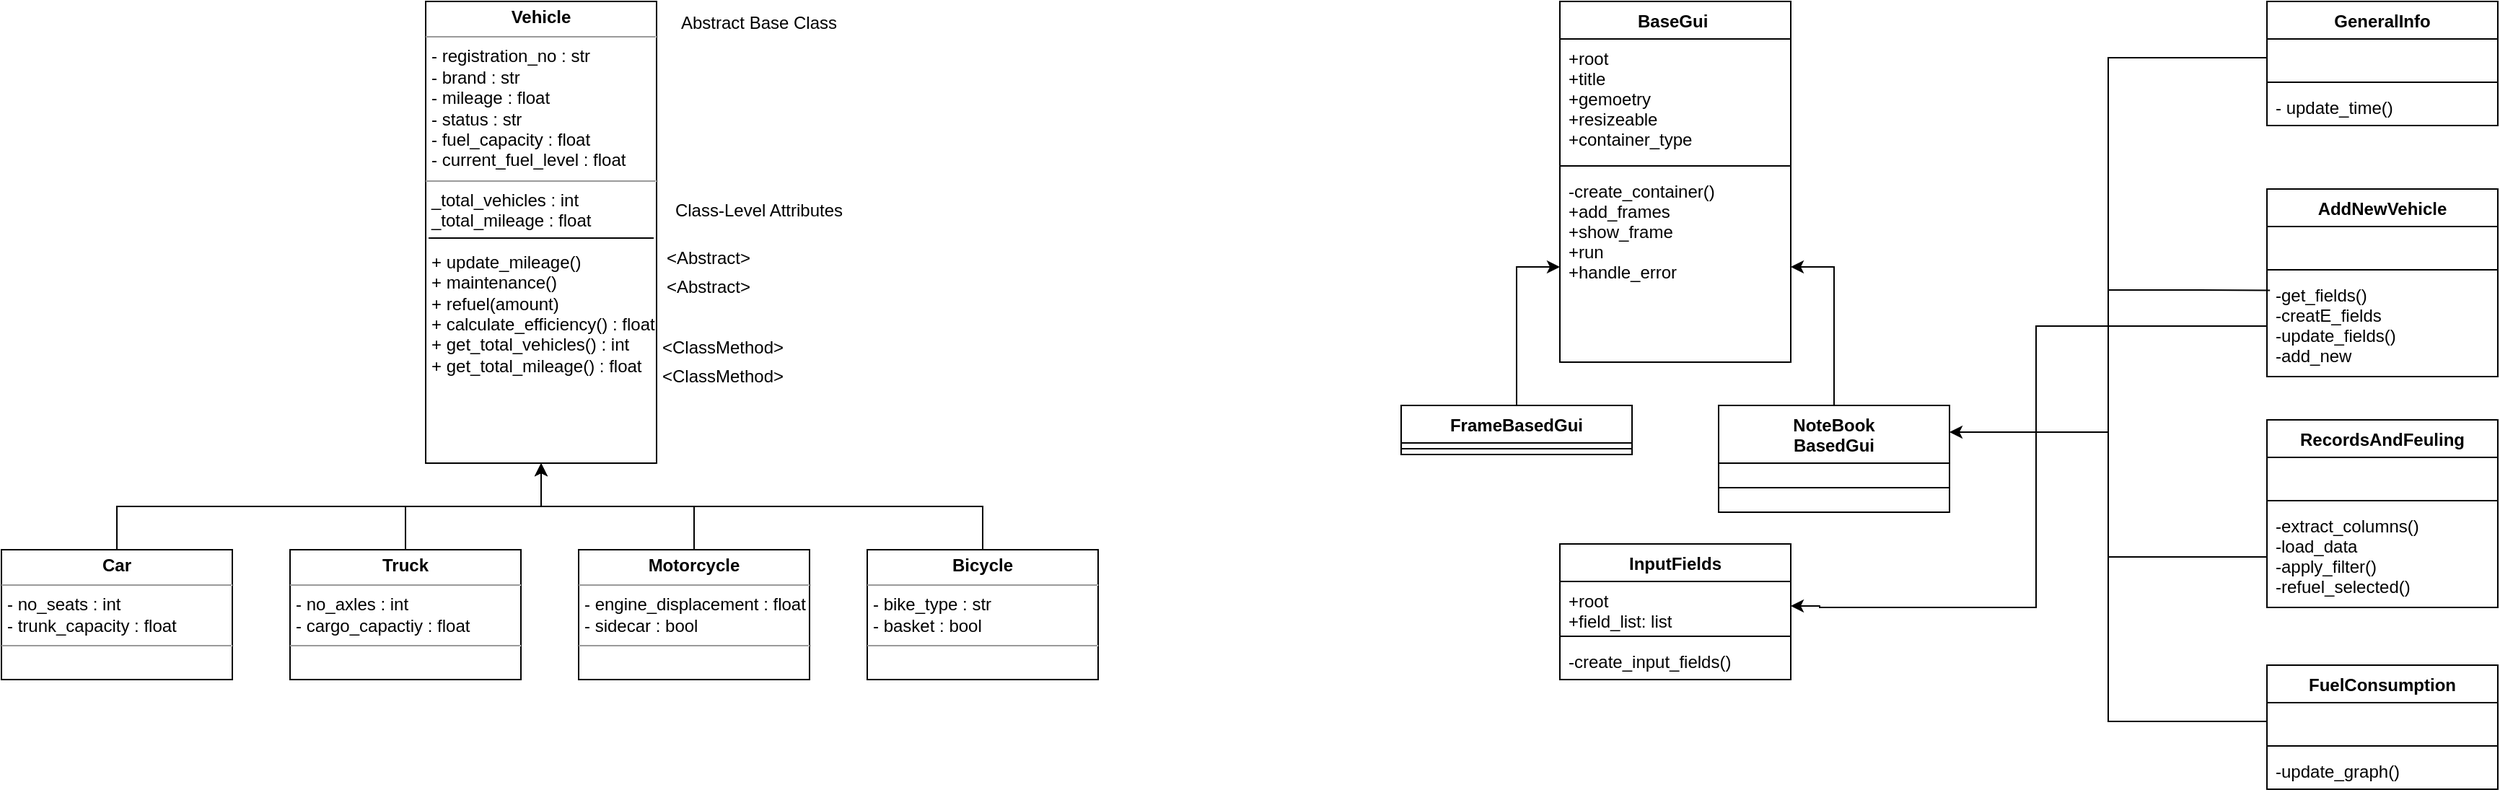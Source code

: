 <mxfile version="19.0.1" type="device"><diagram id="C5RBs43oDa-KdzZeNtuy" name="Page-1"><mxGraphModel dx="1598" dy="801" grid="1" gridSize="10" guides="1" tooltips="1" connect="1" arrows="1" fold="1" page="1" pageScale="1" pageWidth="827" pageHeight="1169" math="0" shadow="0"><root><mxCell id="WIyWlLk6GJQsqaUBKTNV-0"/><mxCell id="WIyWlLk6GJQsqaUBKTNV-1" parent="WIyWlLk6GJQsqaUBKTNV-0"/><mxCell id="8GMuRz6p0BtVdr6vO8qC-6" value="&lt;p style=&quot;margin:0px;margin-top:4px;text-align:center;&quot;&gt;&lt;b&gt;Vehicle&lt;/b&gt;&lt;/p&gt;&lt;hr size=&quot;1&quot;&gt;&lt;p style=&quot;margin:0px;margin-left:4px;&quot;&gt;- registration_no : str&lt;/p&gt;&lt;p style=&quot;margin:0px;margin-left:4px;&quot;&gt;- brand : str&lt;/p&gt;&lt;p style=&quot;margin:0px;margin-left:4px;&quot;&gt;- mileage : float&lt;/p&gt;&lt;p style=&quot;margin:0px;margin-left:4px;&quot;&gt;- status : str&lt;/p&gt;&lt;p style=&quot;margin:0px;margin-left:4px;&quot;&gt;- fuel_capacity : float&lt;/p&gt;&lt;p style=&quot;margin:0px;margin-left:4px;&quot;&gt;- current_fuel_level : float&lt;/p&gt;&lt;hr size=&quot;1&quot;&gt;&lt;p style=&quot;margin:0px;margin-left:4px;&quot;&gt;_total_vehicles : int&lt;/p&gt;&lt;p style=&quot;margin:0px;margin-left:4px;&quot;&gt;_total_mileage : float&lt;/p&gt;&lt;p style=&quot;margin:0px;margin-left:4px;&quot;&gt;&lt;br&gt;&lt;/p&gt;&lt;p style=&quot;margin:0px;margin-left:4px;&quot;&gt;+ update_mileage()&lt;/p&gt;&lt;p style=&quot;margin:0px;margin-left:4px;&quot;&gt;+ maintenance()&lt;/p&gt;&lt;p style=&quot;margin:0px;margin-left:4px;&quot;&gt;+ refuel(amount)&lt;/p&gt;&lt;p style=&quot;margin:0px;margin-left:4px;&quot;&gt;+ calculate_efficiency() : float&amp;nbsp;&lt;/p&gt;&lt;p style=&quot;margin:0px;margin-left:4px;&quot;&gt;+ get_total_vehicles() : int&lt;/p&gt;&lt;p style=&quot;margin:0px;margin-left:4px;&quot;&gt;+ get_total_mileage() : float&lt;/p&gt;" style="verticalAlign=top;align=left;overflow=fill;fontSize=12;fontFamily=Helvetica;html=1;" parent="WIyWlLk6GJQsqaUBKTNV-1" vertex="1"><mxGeometry x="334" y="80" width="160" height="320" as="geometry"/></mxCell><mxCell id="8GMuRz6p0BtVdr6vO8qC-8" value="Abstract Base Class" style="text;html=1;strokeColor=none;fillColor=none;align=center;verticalAlign=middle;whiteSpace=wrap;rounded=0;" parent="WIyWlLk6GJQsqaUBKTNV-1" vertex="1"><mxGeometry x="500" y="80" width="130" height="30" as="geometry"/></mxCell><mxCell id="8GMuRz6p0BtVdr6vO8qC-12" value="&lt;p style=&quot;margin:0px;margin-top:4px;text-align:center;&quot;&gt;&lt;b&gt;Bicycle&lt;/b&gt;&lt;/p&gt;&lt;hr size=&quot;1&quot;&gt;&lt;p style=&quot;margin:0px;margin-left:4px;&quot;&gt;- bike_type : str&lt;/p&gt;&lt;p style=&quot;margin:0px;margin-left:4px;&quot;&gt;- basket : bool&lt;/p&gt;&lt;hr size=&quot;1&quot;&gt;&lt;p style=&quot;margin:0px;margin-left:4px;&quot;&gt;&lt;br&gt;&lt;/p&gt;" style="verticalAlign=top;align=left;overflow=fill;fontSize=12;fontFamily=Helvetica;html=1;" parent="WIyWlLk6GJQsqaUBKTNV-1" vertex="1"><mxGeometry x="640" y="460" width="160" height="90" as="geometry"/></mxCell><mxCell id="8GMuRz6p0BtVdr6vO8qC-14" value="" style="line;strokeWidth=1;fillColor=none;align=left;verticalAlign=middle;spacingTop=-1;spacingLeft=3;spacingRight=3;rotatable=0;labelPosition=right;points=[];portConstraint=eastwest;" parent="WIyWlLk6GJQsqaUBKTNV-1" vertex="1"><mxGeometry x="336" y="240" width="156" height="8" as="geometry"/></mxCell><mxCell id="8GMuRz6p0BtVdr6vO8qC-25" value="" style="edgeStyle=orthogonalEdgeStyle;rounded=0;orthogonalLoop=1;jettySize=auto;html=1;" parent="WIyWlLk6GJQsqaUBKTNV-1" source="8GMuRz6p0BtVdr6vO8qC-15" target="8GMuRz6p0BtVdr6vO8qC-6" edge="1"><mxGeometry relative="1" as="geometry"/></mxCell><mxCell id="8GMuRz6p0BtVdr6vO8qC-15" value="&lt;p style=&quot;margin:0px;margin-top:4px;text-align:center;&quot;&gt;&lt;b&gt;Truck&lt;/b&gt;&lt;/p&gt;&lt;hr size=&quot;1&quot;&gt;&lt;p style=&quot;margin:0px;margin-left:4px;&quot;&gt;- no_axles : int&lt;/p&gt;&lt;p style=&quot;margin:0px;margin-left:4px;&quot;&gt;- cargo_capactiy : float&lt;/p&gt;&lt;hr size=&quot;1&quot;&gt;&lt;p style=&quot;margin:0px;margin-left:4px;&quot;&gt;&lt;br&gt;&lt;/p&gt;" style="verticalAlign=top;align=left;overflow=fill;fontSize=12;fontFamily=Helvetica;html=1;" parent="WIyWlLk6GJQsqaUBKTNV-1" vertex="1"><mxGeometry x="240" y="460" width="160" height="90" as="geometry"/></mxCell><mxCell id="8GMuRz6p0BtVdr6vO8qC-21" value="" style="edgeStyle=orthogonalEdgeStyle;rounded=0;orthogonalLoop=1;jettySize=auto;html=1;" parent="WIyWlLk6GJQsqaUBKTNV-1" source="8GMuRz6p0BtVdr6vO8qC-16" target="8GMuRz6p0BtVdr6vO8qC-6" edge="1"><mxGeometry relative="1" as="geometry"/></mxCell><mxCell id="8GMuRz6p0BtVdr6vO8qC-16" value="&lt;p style=&quot;margin:0px;margin-top:4px;text-align:center;&quot;&gt;&lt;b&gt;Motorcycle&lt;/b&gt;&lt;/p&gt;&lt;hr size=&quot;1&quot;&gt;&lt;p style=&quot;margin:0px;margin-left:4px;&quot;&gt;- engine_displacement : float&lt;/p&gt;&lt;p style=&quot;margin:0px;margin-left:4px;&quot;&gt;- sidecar : bool&lt;/p&gt;&lt;hr size=&quot;1&quot;&gt;&lt;p style=&quot;margin:0px;margin-left:4px;&quot;&gt;&lt;br&gt;&lt;/p&gt;" style="verticalAlign=top;align=left;overflow=fill;fontSize=12;fontFamily=Helvetica;html=1;" parent="WIyWlLk6GJQsqaUBKTNV-1" vertex="1"><mxGeometry x="440" y="460" width="160" height="90" as="geometry"/></mxCell><mxCell id="8GMuRz6p0BtVdr6vO8qC-17" value="&lt;p style=&quot;margin:0px;margin-top:4px;text-align:center;&quot;&gt;&lt;b&gt;Car&lt;/b&gt;&lt;/p&gt;&lt;hr size=&quot;1&quot;&gt;&lt;p style=&quot;margin:0px;margin-left:4px;&quot;&gt;- no_seats : int&lt;/p&gt;&lt;p style=&quot;margin:0px;margin-left:4px;&quot;&gt;- trunk_capacity : float&amp;nbsp;&lt;/p&gt;&lt;hr size=&quot;1&quot;&gt;&lt;p style=&quot;margin:0px;margin-left:4px;&quot;&gt;&lt;br&gt;&lt;/p&gt;" style="verticalAlign=top;align=left;overflow=fill;fontSize=12;fontFamily=Helvetica;html=1;" parent="WIyWlLk6GJQsqaUBKTNV-1" vertex="1"><mxGeometry x="40" y="460" width="160" height="90" as="geometry"/></mxCell><mxCell id="8GMuRz6p0BtVdr6vO8qC-18" value="Class-Level Attributes" style="text;html=1;strokeColor=none;fillColor=none;align=center;verticalAlign=middle;whiteSpace=wrap;rounded=0;" parent="WIyWlLk6GJQsqaUBKTNV-1" vertex="1"><mxGeometry x="500" y="210" width="130" height="30" as="geometry"/></mxCell><mxCell id="8GMuRz6p0BtVdr6vO8qC-19" value="&amp;lt;Abstract&amp;gt;" style="text;html=1;strokeColor=none;fillColor=none;align=center;verticalAlign=middle;whiteSpace=wrap;rounded=0;" parent="WIyWlLk6GJQsqaUBKTNV-1" vertex="1"><mxGeometry x="500" y="248" width="60" height="20" as="geometry"/></mxCell><mxCell id="8GMuRz6p0BtVdr6vO8qC-24" value="" style="endArrow=none;html=1;rounded=0;exitX=0.5;exitY=0;exitDx=0;exitDy=0;" parent="WIyWlLk6GJQsqaUBKTNV-1" source="8GMuRz6p0BtVdr6vO8qC-12" edge="1"><mxGeometry width="50" height="50" relative="1" as="geometry"><mxPoint x="390" y="410" as="sourcePoint"/><mxPoint x="520" y="430" as="targetPoint"/><Array as="points"><mxPoint x="720" y="430"/></Array></mxGeometry></mxCell><mxCell id="8GMuRz6p0BtVdr6vO8qC-26" value="" style="endArrow=none;html=1;rounded=0;" parent="WIyWlLk6GJQsqaUBKTNV-1" edge="1"><mxGeometry width="50" height="50" relative="1" as="geometry"><mxPoint x="120" y="460" as="sourcePoint"/><mxPoint x="330" y="430" as="targetPoint"/><Array as="points"><mxPoint x="120" y="430"/></Array></mxGeometry></mxCell><mxCell id="67_l0_rLHOi2k40rYHXK-0" value="&amp;lt;Abstract&amp;gt;" style="text;html=1;strokeColor=none;fillColor=none;align=center;verticalAlign=middle;whiteSpace=wrap;rounded=0;" vertex="1" parent="WIyWlLk6GJQsqaUBKTNV-1"><mxGeometry x="500" y="268" width="60" height="20" as="geometry"/></mxCell><mxCell id="67_l0_rLHOi2k40rYHXK-1" value="&amp;lt;ClassMethod&amp;gt;" style="text;html=1;strokeColor=none;fillColor=none;align=center;verticalAlign=middle;whiteSpace=wrap;rounded=0;" vertex="1" parent="WIyWlLk6GJQsqaUBKTNV-1"><mxGeometry x="510" y="310" width="60" height="20" as="geometry"/></mxCell><mxCell id="67_l0_rLHOi2k40rYHXK-3" value="&amp;lt;ClassMethod&amp;gt;" style="text;html=1;strokeColor=none;fillColor=none;align=center;verticalAlign=middle;whiteSpace=wrap;rounded=0;" vertex="1" parent="WIyWlLk6GJQsqaUBKTNV-1"><mxGeometry x="510" y="330" width="60" height="20" as="geometry"/></mxCell><mxCell id="67_l0_rLHOi2k40rYHXK-8" value="BaseGui " style="swimlane;fontStyle=1;align=center;verticalAlign=top;childLayout=stackLayout;horizontal=1;startSize=26;horizontalStack=0;resizeParent=1;resizeParentMax=0;resizeLast=0;collapsible=1;marginBottom=0;" vertex="1" parent="WIyWlLk6GJQsqaUBKTNV-1"><mxGeometry x="1120" y="80" width="160" height="250" as="geometry"/></mxCell><mxCell id="67_l0_rLHOi2k40rYHXK-9" value="+root&#10;+title&#10;+gemoetry&#10;+resizeable&#10;+container_type" style="text;strokeColor=none;fillColor=none;align=left;verticalAlign=top;spacingLeft=4;spacingRight=4;overflow=hidden;rotatable=0;points=[[0,0.5],[1,0.5]];portConstraint=eastwest;" vertex="1" parent="67_l0_rLHOi2k40rYHXK-8"><mxGeometry y="26" width="160" height="84" as="geometry"/></mxCell><mxCell id="67_l0_rLHOi2k40rYHXK-10" value="" style="line;strokeWidth=1;fillColor=none;align=left;verticalAlign=middle;spacingTop=-1;spacingLeft=3;spacingRight=3;rotatable=0;labelPosition=right;points=[];portConstraint=eastwest;" vertex="1" parent="67_l0_rLHOi2k40rYHXK-8"><mxGeometry y="110" width="160" height="8" as="geometry"/></mxCell><mxCell id="67_l0_rLHOi2k40rYHXK-11" value="-create_container()&#10;+add_frames&#10;+show_frame&#10;+run&#10;+handle_error" style="text;strokeColor=none;fillColor=none;align=left;verticalAlign=top;spacingLeft=4;spacingRight=4;overflow=hidden;rotatable=0;points=[[0,0.5],[1,0.5]];portConstraint=eastwest;" vertex="1" parent="67_l0_rLHOi2k40rYHXK-8"><mxGeometry y="118" width="160" height="132" as="geometry"/></mxCell><mxCell id="67_l0_rLHOi2k40rYHXK-18" value="" style="edgeStyle=orthogonalEdgeStyle;rounded=0;orthogonalLoop=1;jettySize=auto;html=1;" edge="1" parent="WIyWlLk6GJQsqaUBKTNV-1" source="67_l0_rLHOi2k40rYHXK-12" target="67_l0_rLHOi2k40rYHXK-11"><mxGeometry relative="1" as="geometry"/></mxCell><mxCell id="67_l0_rLHOi2k40rYHXK-12" value="FrameBasedGui" style="swimlane;fontStyle=1;align=center;verticalAlign=top;childLayout=stackLayout;horizontal=1;startSize=26;horizontalStack=0;resizeParent=1;resizeParentMax=0;resizeLast=0;collapsible=1;marginBottom=0;" vertex="1" parent="WIyWlLk6GJQsqaUBKTNV-1"><mxGeometry x="1010" y="360" width="160" height="34" as="geometry"/></mxCell><mxCell id="67_l0_rLHOi2k40rYHXK-14" value="" style="line;strokeWidth=1;fillColor=none;align=left;verticalAlign=middle;spacingTop=-1;spacingLeft=3;spacingRight=3;rotatable=0;labelPosition=right;points=[];portConstraint=eastwest;" vertex="1" parent="67_l0_rLHOi2k40rYHXK-12"><mxGeometry y="26" width="160" height="8" as="geometry"/></mxCell><mxCell id="67_l0_rLHOi2k40rYHXK-19" value="" style="edgeStyle=orthogonalEdgeStyle;rounded=0;orthogonalLoop=1;jettySize=auto;html=1;" edge="1" parent="WIyWlLk6GJQsqaUBKTNV-1" source="67_l0_rLHOi2k40rYHXK-16" target="67_l0_rLHOi2k40rYHXK-11"><mxGeometry relative="1" as="geometry"/></mxCell><mxCell id="67_l0_rLHOi2k40rYHXK-16" value="NoteBook&#10;BasedGui" style="swimlane;fontStyle=1;align=center;verticalAlign=top;childLayout=stackLayout;horizontal=1;startSize=40;horizontalStack=0;resizeParent=1;resizeParentMax=0;resizeLast=0;collapsible=1;marginBottom=0;" vertex="1" parent="WIyWlLk6GJQsqaUBKTNV-1"><mxGeometry x="1230" y="360" width="160" height="74" as="geometry"/></mxCell><mxCell id="67_l0_rLHOi2k40rYHXK-17" value="" style="line;strokeWidth=1;fillColor=none;align=left;verticalAlign=middle;spacingTop=-1;spacingLeft=3;spacingRight=3;rotatable=0;labelPosition=right;points=[];portConstraint=eastwest;" vertex="1" parent="67_l0_rLHOi2k40rYHXK-16"><mxGeometry y="40" width="160" height="34" as="geometry"/></mxCell><mxCell id="67_l0_rLHOi2k40rYHXK-20" value="InputFields" style="swimlane;fontStyle=1;align=center;verticalAlign=top;childLayout=stackLayout;horizontal=1;startSize=26;horizontalStack=0;resizeParent=1;resizeParentMax=0;resizeLast=0;collapsible=1;marginBottom=0;" vertex="1" parent="WIyWlLk6GJQsqaUBKTNV-1"><mxGeometry x="1120" y="456" width="160" height="94" as="geometry"/></mxCell><mxCell id="67_l0_rLHOi2k40rYHXK-21" value="+root&#10;+field_list: list" style="text;strokeColor=none;fillColor=none;align=left;verticalAlign=top;spacingLeft=4;spacingRight=4;overflow=hidden;rotatable=0;points=[[0,0.5],[1,0.5]];portConstraint=eastwest;" vertex="1" parent="67_l0_rLHOi2k40rYHXK-20"><mxGeometry y="26" width="160" height="34" as="geometry"/></mxCell><mxCell id="67_l0_rLHOi2k40rYHXK-22" value="" style="line;strokeWidth=1;fillColor=none;align=left;verticalAlign=middle;spacingTop=-1;spacingLeft=3;spacingRight=3;rotatable=0;labelPosition=right;points=[];portConstraint=eastwest;" vertex="1" parent="67_l0_rLHOi2k40rYHXK-20"><mxGeometry y="60" width="160" height="8" as="geometry"/></mxCell><mxCell id="67_l0_rLHOi2k40rYHXK-23" value="-create_input_fields()" style="text;strokeColor=none;fillColor=none;align=left;verticalAlign=top;spacingLeft=4;spacingRight=4;overflow=hidden;rotatable=0;points=[[0,0.5],[1,0.5]];portConstraint=eastwest;" vertex="1" parent="67_l0_rLHOi2k40rYHXK-20"><mxGeometry y="68" width="160" height="26" as="geometry"/></mxCell><mxCell id="67_l0_rLHOi2k40rYHXK-24" value="GeneralInfo" style="swimlane;fontStyle=1;align=center;verticalAlign=top;childLayout=stackLayout;horizontal=1;startSize=26;horizontalStack=0;resizeParent=1;resizeParentMax=0;resizeLast=0;collapsible=1;marginBottom=0;" vertex="1" parent="WIyWlLk6GJQsqaUBKTNV-1"><mxGeometry x="1610" y="80" width="160" height="86" as="geometry"/></mxCell><mxCell id="67_l0_rLHOi2k40rYHXK-25" value="    " style="text;strokeColor=none;fillColor=none;align=left;verticalAlign=top;spacingLeft=4;spacingRight=4;overflow=hidden;rotatable=0;points=[[0,0.5],[1,0.5]];portConstraint=eastwest;" vertex="1" parent="67_l0_rLHOi2k40rYHXK-24"><mxGeometry y="26" width="160" height="26" as="geometry"/></mxCell><mxCell id="67_l0_rLHOi2k40rYHXK-26" value="" style="line;strokeWidth=1;fillColor=none;align=left;verticalAlign=middle;spacingTop=-1;spacingLeft=3;spacingRight=3;rotatable=0;labelPosition=right;points=[];portConstraint=eastwest;" vertex="1" parent="67_l0_rLHOi2k40rYHXK-24"><mxGeometry y="52" width="160" height="8" as="geometry"/></mxCell><mxCell id="67_l0_rLHOi2k40rYHXK-27" value="- update_time()" style="text;strokeColor=none;fillColor=none;align=left;verticalAlign=top;spacingLeft=4;spacingRight=4;overflow=hidden;rotatable=0;points=[[0,0.5],[1,0.5]];portConstraint=eastwest;" vertex="1" parent="67_l0_rLHOi2k40rYHXK-24"><mxGeometry y="60" width="160" height="26" as="geometry"/></mxCell><mxCell id="67_l0_rLHOi2k40rYHXK-28" value="AddNewVehicle" style="swimlane;fontStyle=1;align=center;verticalAlign=top;childLayout=stackLayout;horizontal=1;startSize=26;horizontalStack=0;resizeParent=1;resizeParentMax=0;resizeLast=0;collapsible=1;marginBottom=0;" vertex="1" parent="WIyWlLk6GJQsqaUBKTNV-1"><mxGeometry x="1610" y="210" width="160" height="130" as="geometry"/></mxCell><mxCell id="67_l0_rLHOi2k40rYHXK-29" value="    " style="text;strokeColor=none;fillColor=none;align=left;verticalAlign=top;spacingLeft=4;spacingRight=4;overflow=hidden;rotatable=0;points=[[0,0.5],[1,0.5]];portConstraint=eastwest;" vertex="1" parent="67_l0_rLHOi2k40rYHXK-28"><mxGeometry y="26" width="160" height="26" as="geometry"/></mxCell><mxCell id="67_l0_rLHOi2k40rYHXK-30" value="" style="line;strokeWidth=1;fillColor=none;align=left;verticalAlign=middle;spacingTop=-1;spacingLeft=3;spacingRight=3;rotatable=0;labelPosition=right;points=[];portConstraint=eastwest;" vertex="1" parent="67_l0_rLHOi2k40rYHXK-28"><mxGeometry y="52" width="160" height="8" as="geometry"/></mxCell><mxCell id="67_l0_rLHOi2k40rYHXK-31" value="-get_fields()&#10;-creatE_fields&#10;-update_fields()&#10;-add_new" style="text;strokeColor=none;fillColor=none;align=left;verticalAlign=top;spacingLeft=4;spacingRight=4;overflow=hidden;rotatable=0;points=[[0,0.5],[1,0.5]];portConstraint=eastwest;" vertex="1" parent="67_l0_rLHOi2k40rYHXK-28"><mxGeometry y="60" width="160" height="70" as="geometry"/></mxCell><mxCell id="67_l0_rLHOi2k40rYHXK-32" value="RecordsAndFeuling" style="swimlane;fontStyle=1;align=center;verticalAlign=top;childLayout=stackLayout;horizontal=1;startSize=26;horizontalStack=0;resizeParent=1;resizeParentMax=0;resizeLast=0;collapsible=1;marginBottom=0;" vertex="1" parent="WIyWlLk6GJQsqaUBKTNV-1"><mxGeometry x="1610" y="370" width="160" height="130" as="geometry"/></mxCell><mxCell id="67_l0_rLHOi2k40rYHXK-33" value="    " style="text;strokeColor=none;fillColor=none;align=left;verticalAlign=top;spacingLeft=4;spacingRight=4;overflow=hidden;rotatable=0;points=[[0,0.5],[1,0.5]];portConstraint=eastwest;" vertex="1" parent="67_l0_rLHOi2k40rYHXK-32"><mxGeometry y="26" width="160" height="26" as="geometry"/></mxCell><mxCell id="67_l0_rLHOi2k40rYHXK-34" value="" style="line;strokeWidth=1;fillColor=none;align=left;verticalAlign=middle;spacingTop=-1;spacingLeft=3;spacingRight=3;rotatable=0;labelPosition=right;points=[];portConstraint=eastwest;" vertex="1" parent="67_l0_rLHOi2k40rYHXK-32"><mxGeometry y="52" width="160" height="8" as="geometry"/></mxCell><mxCell id="67_l0_rLHOi2k40rYHXK-35" value="-extract_columns()&#10;-load_data&#10;-apply_filter()&#10;-refuel_selected()" style="text;strokeColor=none;fillColor=none;align=left;verticalAlign=top;spacingLeft=4;spacingRight=4;overflow=hidden;rotatable=0;points=[[0,0.5],[1,0.5]];portConstraint=eastwest;" vertex="1" parent="67_l0_rLHOi2k40rYHXK-32"><mxGeometry y="60" width="160" height="70" as="geometry"/></mxCell><mxCell id="67_l0_rLHOi2k40rYHXK-36" value="FuelConsumption" style="swimlane;fontStyle=1;align=center;verticalAlign=top;childLayout=stackLayout;horizontal=1;startSize=26;horizontalStack=0;resizeParent=1;resizeParentMax=0;resizeLast=0;collapsible=1;marginBottom=0;" vertex="1" parent="WIyWlLk6GJQsqaUBKTNV-1"><mxGeometry x="1610" y="540" width="160" height="86" as="geometry"/></mxCell><mxCell id="67_l0_rLHOi2k40rYHXK-37" value="    " style="text;strokeColor=none;fillColor=none;align=left;verticalAlign=top;spacingLeft=4;spacingRight=4;overflow=hidden;rotatable=0;points=[[0,0.5],[1,0.5]];portConstraint=eastwest;" vertex="1" parent="67_l0_rLHOi2k40rYHXK-36"><mxGeometry y="26" width="160" height="26" as="geometry"/></mxCell><mxCell id="67_l0_rLHOi2k40rYHXK-38" value="" style="line;strokeWidth=1;fillColor=none;align=left;verticalAlign=middle;spacingTop=-1;spacingLeft=3;spacingRight=3;rotatable=0;labelPosition=right;points=[];portConstraint=eastwest;" vertex="1" parent="67_l0_rLHOi2k40rYHXK-36"><mxGeometry y="52" width="160" height="8" as="geometry"/></mxCell><mxCell id="67_l0_rLHOi2k40rYHXK-39" value="-update_graph()" style="text;strokeColor=none;fillColor=none;align=left;verticalAlign=top;spacingLeft=4;spacingRight=4;overflow=hidden;rotatable=0;points=[[0,0.5],[1,0.5]];portConstraint=eastwest;" vertex="1" parent="67_l0_rLHOi2k40rYHXK-36"><mxGeometry y="60" width="160" height="26" as="geometry"/></mxCell><mxCell id="67_l0_rLHOi2k40rYHXK-40" style="edgeStyle=orthogonalEdgeStyle;rounded=0;orthogonalLoop=1;jettySize=auto;html=1;entryX=1;entryY=0.25;entryDx=0;entryDy=0;" edge="1" parent="WIyWlLk6GJQsqaUBKTNV-1" source="67_l0_rLHOi2k40rYHXK-35" target="67_l0_rLHOi2k40rYHXK-16"><mxGeometry relative="1" as="geometry"/></mxCell><mxCell id="67_l0_rLHOi2k40rYHXK-44" value="" style="endArrow=none;html=1;rounded=0;entryX=0;entryY=0.5;entryDx=0;entryDy=0;" edge="1" parent="WIyWlLk6GJQsqaUBKTNV-1" target="67_l0_rLHOi2k40rYHXK-25"><mxGeometry width="50" height="50" relative="1" as="geometry"><mxPoint x="1500" y="380" as="sourcePoint"/><mxPoint x="1710" y="430" as="targetPoint"/><Array as="points"><mxPoint x="1500" y="119"/></Array></mxGeometry></mxCell><mxCell id="67_l0_rLHOi2k40rYHXK-45" value="" style="endArrow=none;html=1;rounded=0;entryX=0.013;entryY=0.146;entryDx=0;entryDy=0;entryPerimeter=0;" edge="1" parent="WIyWlLk6GJQsqaUBKTNV-1" target="67_l0_rLHOi2k40rYHXK-31"><mxGeometry width="50" height="50" relative="1" as="geometry"><mxPoint x="1500" y="280" as="sourcePoint"/><mxPoint x="1620" y="129" as="targetPoint"/><Array as="points"><mxPoint x="1550" y="280"/></Array></mxGeometry></mxCell><mxCell id="67_l0_rLHOi2k40rYHXK-46" value="" style="endArrow=none;html=1;rounded=0;entryX=0;entryY=0.5;entryDx=0;entryDy=0;" edge="1" parent="WIyWlLk6GJQsqaUBKTNV-1" target="67_l0_rLHOi2k40rYHXK-37"><mxGeometry width="50" height="50" relative="1" as="geometry"><mxPoint x="1500" y="460" as="sourcePoint"/><mxPoint x="1622.08" y="290.22" as="targetPoint"/><Array as="points"><mxPoint x="1500" y="579"/></Array></mxGeometry></mxCell><mxCell id="67_l0_rLHOi2k40rYHXK-48" style="edgeStyle=orthogonalEdgeStyle;rounded=0;orthogonalLoop=1;jettySize=auto;html=1;" edge="1" parent="WIyWlLk6GJQsqaUBKTNV-1" source="67_l0_rLHOi2k40rYHXK-31"><mxGeometry relative="1" as="geometry"><mxPoint x="1280" y="499" as="targetPoint"/><Array as="points"><mxPoint x="1450" y="305"/><mxPoint x="1450" y="500"/><mxPoint x="1300" y="500"/></Array></mxGeometry></mxCell></root></mxGraphModel></diagram></mxfile>